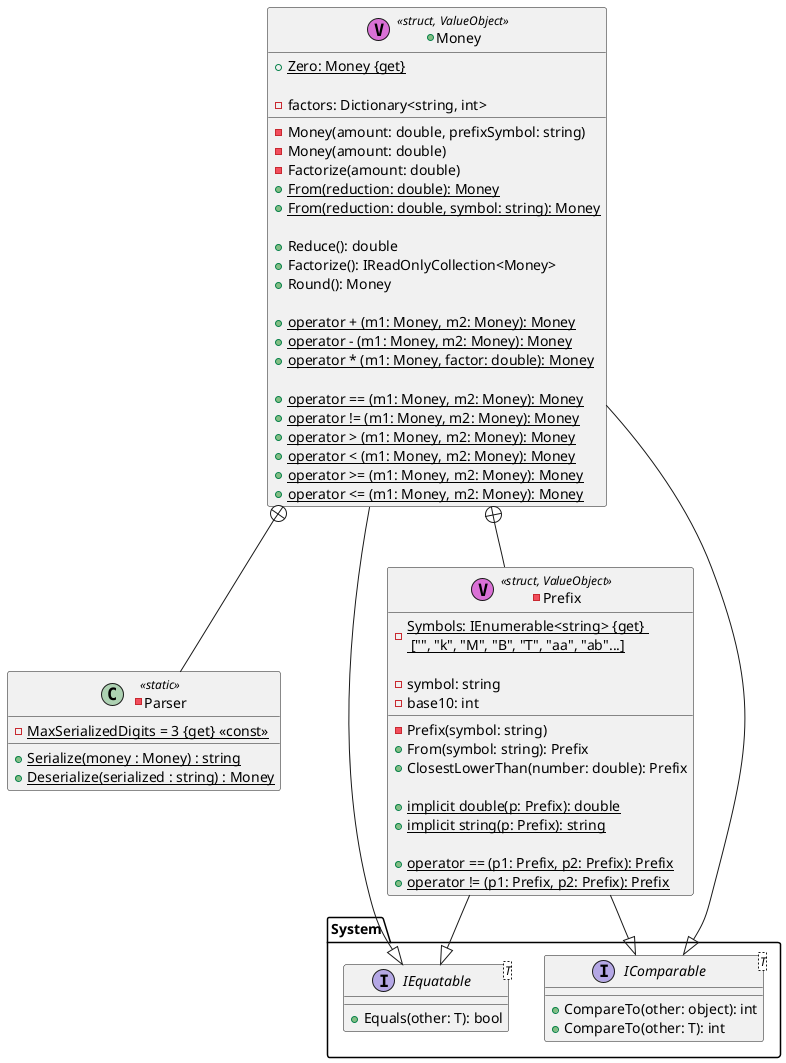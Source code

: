@startuml

package System
{
    interface IEquatable<T>
    {
        +Equals(other: T): bool
    }
    interface IComparable
    {
        +CompareTo(other: object): int
    }
    interface IComparable<T>
    {
        +CompareTo(other: T): int
    }
}

-class Parser <<static>>
{
    -{static} MaxSerializedDigits = 3 {get} <<const>>
    +{static} Serialize(money : Money) : string
    +{static} Deserialize(serialized : string) : Money
}

-class Prefix <<(V,orchid) struct, ValueObject>>
{
    -{static} Symbols: IEnumerable<string> {get} \n ["", "k", "M", "B", "T", "aa", "ab"...]

    -symbol: string
    -base10: int
    
    -Prefix(symbol: string)
    +From(symbol: string): Prefix
    +ClosestLowerThan(number: double): Prefix
    
    +{static} implicit double(p: Prefix): double
    +{static} implicit string(p: Prefix): string
    
    +{static}operator == (p1: Prefix, p2: Prefix): Prefix
    +{static}operator != (p1: Prefix, p2: Prefix): Prefix
}
Prefix --|> IEquatable
Prefix --|> IComparable

+class Money <<(V,orchid) struct, ValueObject>>
{
    +{static} Zero: Money {get}
    
    -factors: Dictionary<string, int>
    
    -Money(amount: double, prefixSymbol: string)
    -Money(amount: double)
    -Factorize(amount: double)   
    +{static} From(reduction: double): Money
    +{static} From(reduction: double, symbol: string): Money
    
    +Reduce(): double
    +Factorize(): IReadOnlyCollection<Money>
    +Round(): Money
    
    +{static}operator + (m1: Money, m2: Money): Money
    +{static}operator - (m1: Money, m2: Money): Money
    +{static}operator * (m1: Money, factor: double): Money

    +{static}operator == (m1: Money, m2: Money): Money
    +{static}operator != (m1: Money, m2: Money): Money
    +{static}operator > (m1: Money, m2: Money): Money
    +{static}operator < (m1: Money, m2: Money): Money
    +{static}operator >= (m1: Money, m2: Money): Money
    +{static}operator <= (m1: Money, m2: Money): Money
}
Money --|> IEquatable
Money --|> IComparable
Money +-- Prefix
Money +-- Parser
@enduml